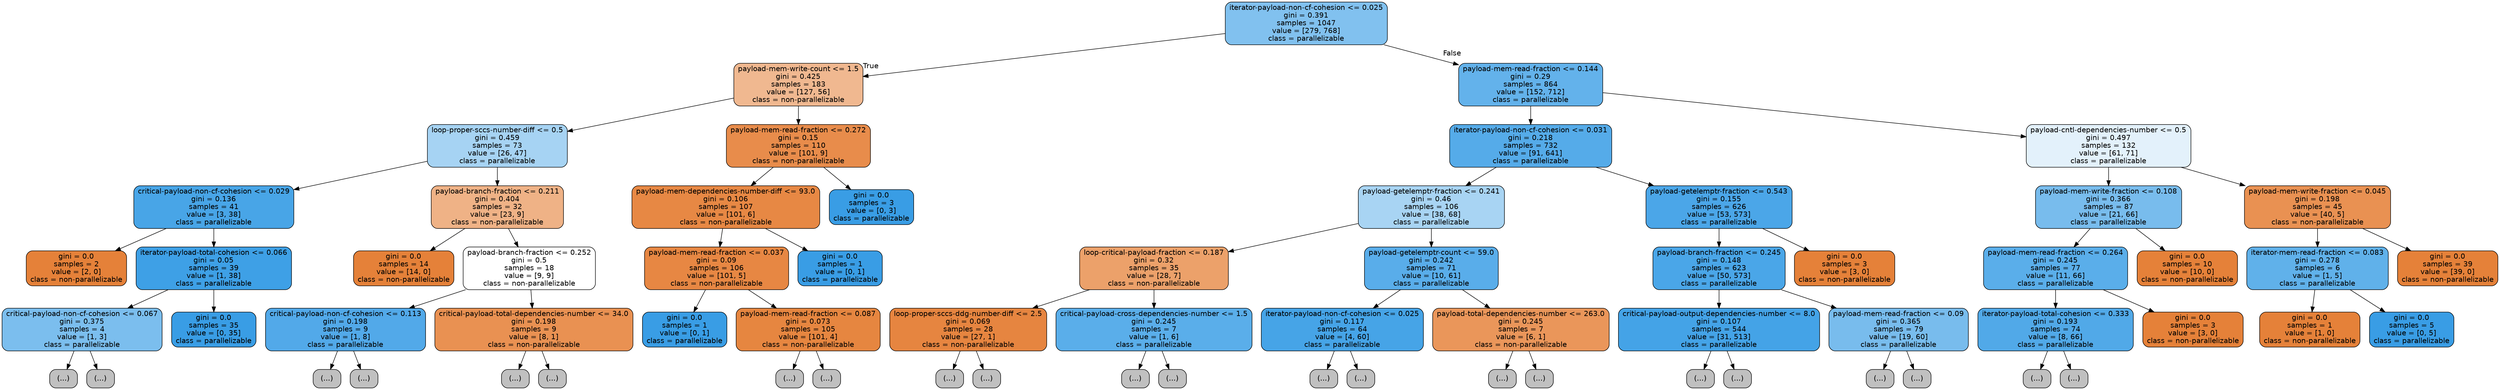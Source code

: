 digraph Tree {
node [shape=box, style="filled, rounded", color="black", fontname=helvetica] ;
edge [fontname=helvetica] ;
0 [label="iterator-payload-non-cf-cohesion <= 0.025\ngini = 0.391\nsamples = 1047\nvalue = [279, 768]\nclass = parallelizable", fillcolor="#399de5a2"] ;
1 [label="payload-mem-write-count <= 1.5\ngini = 0.425\nsamples = 183\nvalue = [127, 56]\nclass = non-parallelizable", fillcolor="#e581398f"] ;
0 -> 1 [labeldistance=2.5, labelangle=45, headlabel="True"] ;
2 [label="loop-proper-sccs-number-diff <= 0.5\ngini = 0.459\nsamples = 73\nvalue = [26, 47]\nclass = parallelizable", fillcolor="#399de572"] ;
1 -> 2 ;
3 [label="critical-payload-non-cf-cohesion <= 0.029\ngini = 0.136\nsamples = 41\nvalue = [3, 38]\nclass = parallelizable", fillcolor="#399de5eb"] ;
2 -> 3 ;
4 [label="gini = 0.0\nsamples = 2\nvalue = [2, 0]\nclass = non-parallelizable", fillcolor="#e58139ff"] ;
3 -> 4 ;
5 [label="iterator-payload-total-cohesion <= 0.066\ngini = 0.05\nsamples = 39\nvalue = [1, 38]\nclass = parallelizable", fillcolor="#399de5f8"] ;
3 -> 5 ;
6 [label="critical-payload-non-cf-cohesion <= 0.067\ngini = 0.375\nsamples = 4\nvalue = [1, 3]\nclass = parallelizable", fillcolor="#399de5aa"] ;
5 -> 6 ;
7 [label="(...)", fillcolor="#C0C0C0"] ;
6 -> 7 ;
8 [label="(...)", fillcolor="#C0C0C0"] ;
6 -> 8 ;
9 [label="gini = 0.0\nsamples = 35\nvalue = [0, 35]\nclass = parallelizable", fillcolor="#399de5ff"] ;
5 -> 9 ;
10 [label="payload-branch-fraction <= 0.211\ngini = 0.404\nsamples = 32\nvalue = [23, 9]\nclass = non-parallelizable", fillcolor="#e581399b"] ;
2 -> 10 ;
11 [label="gini = 0.0\nsamples = 14\nvalue = [14, 0]\nclass = non-parallelizable", fillcolor="#e58139ff"] ;
10 -> 11 ;
12 [label="payload-branch-fraction <= 0.252\ngini = 0.5\nsamples = 18\nvalue = [9, 9]\nclass = non-parallelizable", fillcolor="#e5813900"] ;
10 -> 12 ;
13 [label="critical-payload-non-cf-cohesion <= 0.113\ngini = 0.198\nsamples = 9\nvalue = [1, 8]\nclass = parallelizable", fillcolor="#399de5df"] ;
12 -> 13 ;
14 [label="(...)", fillcolor="#C0C0C0"] ;
13 -> 14 ;
15 [label="(...)", fillcolor="#C0C0C0"] ;
13 -> 15 ;
18 [label="critical-payload-total-dependencies-number <= 34.0\ngini = 0.198\nsamples = 9\nvalue = [8, 1]\nclass = non-parallelizable", fillcolor="#e58139df"] ;
12 -> 18 ;
19 [label="(...)", fillcolor="#C0C0C0"] ;
18 -> 19 ;
20 [label="(...)", fillcolor="#C0C0C0"] ;
18 -> 20 ;
21 [label="payload-mem-read-fraction <= 0.272\ngini = 0.15\nsamples = 110\nvalue = [101, 9]\nclass = non-parallelizable", fillcolor="#e58139e8"] ;
1 -> 21 ;
22 [label="payload-mem-dependencies-number-diff <= 93.0\ngini = 0.106\nsamples = 107\nvalue = [101, 6]\nclass = non-parallelizable", fillcolor="#e58139f0"] ;
21 -> 22 ;
23 [label="payload-mem-read-fraction <= 0.037\ngini = 0.09\nsamples = 106\nvalue = [101, 5]\nclass = non-parallelizable", fillcolor="#e58139f2"] ;
22 -> 23 ;
24 [label="gini = 0.0\nsamples = 1\nvalue = [0, 1]\nclass = parallelizable", fillcolor="#399de5ff"] ;
23 -> 24 ;
25 [label="payload-mem-read-fraction <= 0.087\ngini = 0.073\nsamples = 105\nvalue = [101, 4]\nclass = non-parallelizable", fillcolor="#e58139f5"] ;
23 -> 25 ;
26 [label="(...)", fillcolor="#C0C0C0"] ;
25 -> 26 ;
35 [label="(...)", fillcolor="#C0C0C0"] ;
25 -> 35 ;
36 [label="gini = 0.0\nsamples = 1\nvalue = [0, 1]\nclass = parallelizable", fillcolor="#399de5ff"] ;
22 -> 36 ;
37 [label="gini = 0.0\nsamples = 3\nvalue = [0, 3]\nclass = parallelizable", fillcolor="#399de5ff"] ;
21 -> 37 ;
38 [label="payload-mem-read-fraction <= 0.144\ngini = 0.29\nsamples = 864\nvalue = [152, 712]\nclass = parallelizable", fillcolor="#399de5c9"] ;
0 -> 38 [labeldistance=2.5, labelangle=-45, headlabel="False"] ;
39 [label="iterator-payload-non-cf-cohesion <= 0.031\ngini = 0.218\nsamples = 732\nvalue = [91, 641]\nclass = parallelizable", fillcolor="#399de5db"] ;
38 -> 39 ;
40 [label="payload-getelemptr-fraction <= 0.241\ngini = 0.46\nsamples = 106\nvalue = [38, 68]\nclass = parallelizable", fillcolor="#399de570"] ;
39 -> 40 ;
41 [label="loop-critical-payload-fraction <= 0.187\ngini = 0.32\nsamples = 35\nvalue = [28, 7]\nclass = non-parallelizable", fillcolor="#e58139bf"] ;
40 -> 41 ;
42 [label="loop-proper-sccs-ddg-number-diff <= 2.5\ngini = 0.069\nsamples = 28\nvalue = [27, 1]\nclass = non-parallelizable", fillcolor="#e58139f6"] ;
41 -> 42 ;
43 [label="(...)", fillcolor="#C0C0C0"] ;
42 -> 43 ;
44 [label="(...)", fillcolor="#C0C0C0"] ;
42 -> 44 ;
45 [label="critical-payload-cross-dependencies-number <= 1.5\ngini = 0.245\nsamples = 7\nvalue = [1, 6]\nclass = parallelizable", fillcolor="#399de5d4"] ;
41 -> 45 ;
46 [label="(...)", fillcolor="#C0C0C0"] ;
45 -> 46 ;
47 [label="(...)", fillcolor="#C0C0C0"] ;
45 -> 47 ;
48 [label="payload-getelemptr-count <= 59.0\ngini = 0.242\nsamples = 71\nvalue = [10, 61]\nclass = parallelizable", fillcolor="#399de5d5"] ;
40 -> 48 ;
49 [label="iterator-payload-non-cf-cohesion <= 0.025\ngini = 0.117\nsamples = 64\nvalue = [4, 60]\nclass = parallelizable", fillcolor="#399de5ee"] ;
48 -> 49 ;
50 [label="(...)", fillcolor="#C0C0C0"] ;
49 -> 50 ;
51 [label="(...)", fillcolor="#C0C0C0"] ;
49 -> 51 ;
60 [label="payload-total-dependencies-number <= 263.0\ngini = 0.245\nsamples = 7\nvalue = [6, 1]\nclass = non-parallelizable", fillcolor="#e58139d4"] ;
48 -> 60 ;
61 [label="(...)", fillcolor="#C0C0C0"] ;
60 -> 61 ;
62 [label="(...)", fillcolor="#C0C0C0"] ;
60 -> 62 ;
63 [label="payload-getelemptr-fraction <= 0.543\ngini = 0.155\nsamples = 626\nvalue = [53, 573]\nclass = parallelizable", fillcolor="#399de5e7"] ;
39 -> 63 ;
64 [label="payload-branch-fraction <= 0.245\ngini = 0.148\nsamples = 623\nvalue = [50, 573]\nclass = parallelizable", fillcolor="#399de5e9"] ;
63 -> 64 ;
65 [label="critical-payload-output-dependencies-number <= 8.0\ngini = 0.107\nsamples = 544\nvalue = [31, 513]\nclass = parallelizable", fillcolor="#399de5f0"] ;
64 -> 65 ;
66 [label="(...)", fillcolor="#C0C0C0"] ;
65 -> 66 ;
137 [label="(...)", fillcolor="#C0C0C0"] ;
65 -> 137 ;
138 [label="payload-mem-read-fraction <= 0.09\ngini = 0.365\nsamples = 79\nvalue = [19, 60]\nclass = parallelizable", fillcolor="#399de5ae"] ;
64 -> 138 ;
139 [label="(...)", fillcolor="#C0C0C0"] ;
138 -> 139 ;
144 [label="(...)", fillcolor="#C0C0C0"] ;
138 -> 144 ;
149 [label="gini = 0.0\nsamples = 3\nvalue = [3, 0]\nclass = non-parallelizable", fillcolor="#e58139ff"] ;
63 -> 149 ;
150 [label="payload-cntl-dependencies-number <= 0.5\ngini = 0.497\nsamples = 132\nvalue = [61, 71]\nclass = parallelizable", fillcolor="#399de524"] ;
38 -> 150 ;
151 [label="payload-mem-write-fraction <= 0.108\ngini = 0.366\nsamples = 87\nvalue = [21, 66]\nclass = parallelizable", fillcolor="#399de5ae"] ;
150 -> 151 ;
152 [label="payload-mem-read-fraction <= 0.264\ngini = 0.245\nsamples = 77\nvalue = [11, 66]\nclass = parallelizable", fillcolor="#399de5d4"] ;
151 -> 152 ;
153 [label="iterator-payload-total-cohesion <= 0.333\ngini = 0.193\nsamples = 74\nvalue = [8, 66]\nclass = parallelizable", fillcolor="#399de5e0"] ;
152 -> 153 ;
154 [label="(...)", fillcolor="#C0C0C0"] ;
153 -> 154 ;
155 [label="(...)", fillcolor="#C0C0C0"] ;
153 -> 155 ;
176 [label="gini = 0.0\nsamples = 3\nvalue = [3, 0]\nclass = non-parallelizable", fillcolor="#e58139ff"] ;
152 -> 176 ;
177 [label="gini = 0.0\nsamples = 10\nvalue = [10, 0]\nclass = non-parallelizable", fillcolor="#e58139ff"] ;
151 -> 177 ;
178 [label="payload-mem-write-fraction <= 0.045\ngini = 0.198\nsamples = 45\nvalue = [40, 5]\nclass = non-parallelizable", fillcolor="#e58139df"] ;
150 -> 178 ;
179 [label="iterator-mem-read-fraction <= 0.083\ngini = 0.278\nsamples = 6\nvalue = [1, 5]\nclass = parallelizable", fillcolor="#399de5cc"] ;
178 -> 179 ;
180 [label="gini = 0.0\nsamples = 1\nvalue = [1, 0]\nclass = non-parallelizable", fillcolor="#e58139ff"] ;
179 -> 180 ;
181 [label="gini = 0.0\nsamples = 5\nvalue = [0, 5]\nclass = parallelizable", fillcolor="#399de5ff"] ;
179 -> 181 ;
182 [label="gini = 0.0\nsamples = 39\nvalue = [39, 0]\nclass = non-parallelizable", fillcolor="#e58139ff"] ;
178 -> 182 ;
}